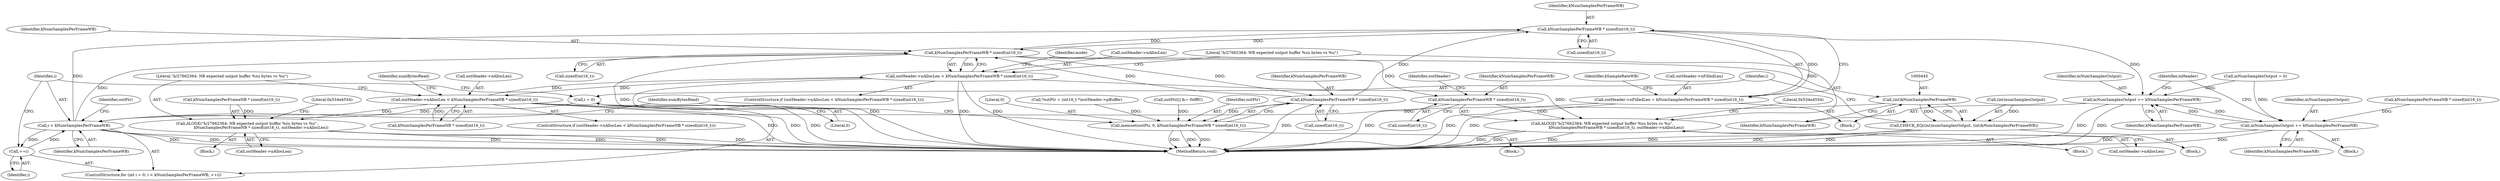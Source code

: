 digraph "0_Android_44749eb4f273f0eb681d0fa013e3beef754fa687@API" {
"1000509" [label="(Call,kNumSamplesPerFrameWB * sizeof(int16_t))"];
"1000403" [label="(Call,kNumSamplesPerFrameWB * sizeof(int16_t))"];
"1000320" [label="(Call,kNumSamplesPerFrameWB * sizeof(int16_t))"];
"1000452" [label="(Call,i < kNumSamplesPerFrameWB)"];
"1000449" [label="(Call,i = 0)"];
"1000455" [label="(Call,++i)"];
"1000444" [label="(Call,(int)kNumSamplesPerFrameWB)"];
"1000509" [label="(Call,kNumSamplesPerFrameWB * sizeof(int16_t))"];
"1000316" [label="(Call,outHeader->nAllocLen < kNumSamplesPerFrameWB * sizeof(int16_t))"];
"1000221" [label="(Call,outHeader->nAllocLen < kNumSamplesPerFrameNB * sizeof(int16_t))"];
"1000230" [label="(Call,ALOGE(\"b/27662364: NB expected output buffer %zu bytes vs %u\",\n                       kNumSamplesPerFrameNB * sizeof(int16_t), outHeader->nAllocLen))"];
"1000325" [label="(Call,ALOGE(\"b/27662364: WB expected output buffer %zu bytes vs %u\",\n                       kNumSamplesPerFrameWB * sizeof(int16_t), outHeader->nAllocLen))"];
"1000327" [label="(Call,kNumSamplesPerFrameWB * sizeof(int16_t))"];
"1000400" [label="(Call,memset(outPtr, 0, kNumSamplesPerFrameWB * sizeof(int16_t)))"];
"1000505" [label="(Call,outHeader->nFilledLen = kNumSamplesPerFrameWB * sizeof(int16_t))"];
"1000514" [label="(Call,mNumSamplesOutput += kNumSamplesPerFrameWB)"];
"1000500" [label="(Call,mNumSamplesOutput += kNumSamplesPerFrameNB)"];
"1000440" [label="(Call,CHECK_EQ((int)numSamplesOutput, (int)kNumSamplesPerFrameWB))"];
"1000405" [label="(Call,sizeof(int16_t))"];
"1000556" [label="(MethodReturn,void)"];
"1000464" [label="(Identifier,numBytesRead)"];
"1000509" [label="(Call,kNumSamplesPerFrameWB * sizeof(int16_t))"];
"1000399" [label="(Block,)"];
"1000401" [label="(Identifier,outPtr)"];
"1000516" [label="(Identifier,kNumSamplesPerFrameWB)"];
"1000440" [label="(Call,CHECK_EQ((int)numSamplesOutput, (int)kNumSamplesPerFrameWB))"];
"1000240" [label="(Literal,0x534e4554)"];
"1000452" [label="(Call,i < kNumSamplesPerFrameWB)"];
"1000315" [label="(ControlStructure,if (outHeader->nAllocLen < kNumSamplesPerFrameWB * sizeof(int16_t)))"];
"1000324" [label="(Block,)"];
"1000506" [label="(Call,outHeader->nFilledLen)"];
"1000446" [label="(Identifier,kNumSamplesPerFrameWB)"];
"1000402" [label="(Literal,0)"];
"1000321" [label="(Identifier,kNumSamplesPerFrameWB)"];
"1000502" [label="(Identifier,kNumSamplesPerFrameNB)"];
"1000454" [label="(Identifier,kNumSamplesPerFrameWB)"];
"1000453" [label="(Identifier,i)"];
"1000490" [label="(Block,)"];
"1000332" [label="(Identifier,outHeader)"];
"1000451" [label="(Literal,0)"];
"1000504" [label="(Block,)"];
"1000404" [label="(Identifier,kNumSamplesPerFrameWB)"];
"1000444" [label="(Call,(int)kNumSamplesPerFrameWB)"];
"1000222" [label="(Call,outHeader->nAllocLen)"];
"1000511" [label="(Call,sizeof(int16_t))"];
"1000225" [label="(Call,kNumSamplesPerFrameNB * sizeof(int16_t))"];
"1000232" [label="(Call,kNumSamplesPerFrameNB * sizeof(int16_t))"];
"1000329" [label="(Call,sizeof(int16_t))"];
"1000515" [label="(Identifier,mNumSamplesOutput)"];
"1000403" [label="(Call,kNumSamplesPerFrameWB * sizeof(int16_t))"];
"1000320" [label="(Call,kNumSamplesPerFrameWB * sizeof(int16_t))"];
"1000460" [label="(Identifier,outPtr)"];
"1000456" [label="(Identifier,i)"];
"1000450" [label="(Identifier,i)"];
"1000230" [label="(Call,ALOGE(\"b/27662364: NB expected output buffer %zu bytes vs %u\",\n                       kNumSamplesPerFrameNB * sizeof(int16_t), outHeader->nAllocLen))"];
"1000514" [label="(Call,mNumSamplesOutput += kNumSamplesPerFrameWB)"];
"1000317" [label="(Call,outHeader->nAllocLen)"];
"1000520" [label="(Identifier,inHeader)"];
"1000316" [label="(Call,outHeader->nAllocLen < kNumSamplesPerFrameWB * sizeof(int16_t))"];
"1000231" [label="(Literal,\"b/27662364: NB expected output buffer %zu bytes vs %u\")"];
"1000400" [label="(Call,memset(outPtr, 0, kNumSamplesPerFrameWB * sizeof(int16_t)))"];
"1000322" [label="(Call,sizeof(int16_t))"];
"1000236" [label="(Call,outHeader->nAllocLen)"];
"1000326" [label="(Literal,\"b/27662364: WB expected output buffer %zu bytes vs %u\")"];
"1000348" [label="(Identifier,mode)"];
"1000220" [label="(ControlStructure,if (outHeader->nAllocLen < kNumSamplesPerFrameNB * sizeof(int16_t)))"];
"1000510" [label="(Identifier,kNumSamplesPerFrameWB)"];
"1000325" [label="(Call,ALOGE(\"b/27662364: WB expected output buffer %zu bytes vs %u\",\n                       kNumSamplesPerFrameWB * sizeof(int16_t), outHeader->nAllocLen))"];
"1000388" [label="(Call,*outPtr = (int16_t *)outHeader->pBuffer)"];
"1000447" [label="(ControlStructure,for (int i = 0; i < kNumSamplesPerFrameWB; ++i))"];
"1000327" [label="(Call,kNumSamplesPerFrameWB * sizeof(int16_t))"];
"1000221" [label="(Call,outHeader->nAllocLen < kNumSamplesPerFrameNB * sizeof(int16_t))"];
"1000412" [label="(Block,)"];
"1000501" [label="(Identifier,mNumSamplesOutput)"];
"1000201" [label="(Call,mNumSamplesOutput = 0)"];
"1000495" [label="(Call,kNumSamplesPerFrameNB * sizeof(int16_t))"];
"1000505" [label="(Call,outHeader->nFilledLen = kNumSamplesPerFrameWB * sizeof(int16_t))"];
"1000229" [label="(Block,)"];
"1000513" [label="(Identifier,kSampleRateWB)"];
"1000500" [label="(Call,mNumSamplesOutput += kNumSamplesPerFrameNB)"];
"1000449" [label="(Call,i = 0)"];
"1000335" [label="(Literal,0x534e4554)"];
"1000328" [label="(Identifier,kNumSamplesPerFrameWB)"];
"1000441" [label="(Call,(int)numSamplesOutput)"];
"1000455" [label="(Call,++i)"];
"1000331" [label="(Call,outHeader->nAllocLen)"];
"1000252" [label="(Identifier,numBytesRead)"];
"1000458" [label="(Call,outPtr[i] &= 0xfffC)"];
"1000509" -> "1000505"  [label="AST: "];
"1000509" -> "1000511"  [label="CFG: "];
"1000510" -> "1000509"  [label="AST: "];
"1000511" -> "1000509"  [label="AST: "];
"1000505" -> "1000509"  [label="CFG: "];
"1000509" -> "1000320"  [label="DDG: "];
"1000509" -> "1000505"  [label="DDG: "];
"1000403" -> "1000509"  [label="DDG: "];
"1000320" -> "1000509"  [label="DDG: "];
"1000452" -> "1000509"  [label="DDG: "];
"1000509" -> "1000514"  [label="DDG: "];
"1000403" -> "1000400"  [label="AST: "];
"1000403" -> "1000405"  [label="CFG: "];
"1000404" -> "1000403"  [label="AST: "];
"1000405" -> "1000403"  [label="AST: "];
"1000400" -> "1000403"  [label="CFG: "];
"1000403" -> "1000556"  [label="DDG: "];
"1000403" -> "1000320"  [label="DDG: "];
"1000403" -> "1000400"  [label="DDG: "];
"1000320" -> "1000403"  [label="DDG: "];
"1000320" -> "1000316"  [label="AST: "];
"1000320" -> "1000322"  [label="CFG: "];
"1000321" -> "1000320"  [label="AST: "];
"1000322" -> "1000320"  [label="AST: "];
"1000316" -> "1000320"  [label="CFG: "];
"1000320" -> "1000556"  [label="DDG: "];
"1000320" -> "1000316"  [label="DDG: "];
"1000452" -> "1000320"  [label="DDG: "];
"1000320" -> "1000327"  [label="DDG: "];
"1000320" -> "1000444"  [label="DDG: "];
"1000452" -> "1000447"  [label="AST: "];
"1000452" -> "1000454"  [label="CFG: "];
"1000453" -> "1000452"  [label="AST: "];
"1000454" -> "1000452"  [label="AST: "];
"1000460" -> "1000452"  [label="CFG: "];
"1000464" -> "1000452"  [label="CFG: "];
"1000452" -> "1000556"  [label="DDG: "];
"1000452" -> "1000556"  [label="DDG: "];
"1000452" -> "1000556"  [label="DDG: "];
"1000449" -> "1000452"  [label="DDG: "];
"1000455" -> "1000452"  [label="DDG: "];
"1000444" -> "1000452"  [label="DDG: "];
"1000452" -> "1000455"  [label="DDG: "];
"1000449" -> "1000447"  [label="AST: "];
"1000449" -> "1000451"  [label="CFG: "];
"1000450" -> "1000449"  [label="AST: "];
"1000451" -> "1000449"  [label="AST: "];
"1000453" -> "1000449"  [label="CFG: "];
"1000455" -> "1000447"  [label="AST: "];
"1000455" -> "1000456"  [label="CFG: "];
"1000456" -> "1000455"  [label="AST: "];
"1000453" -> "1000455"  [label="CFG: "];
"1000444" -> "1000440"  [label="AST: "];
"1000444" -> "1000446"  [label="CFG: "];
"1000445" -> "1000444"  [label="AST: "];
"1000446" -> "1000444"  [label="AST: "];
"1000440" -> "1000444"  [label="CFG: "];
"1000444" -> "1000440"  [label="DDG: "];
"1000316" -> "1000315"  [label="AST: "];
"1000317" -> "1000316"  [label="AST: "];
"1000326" -> "1000316"  [label="CFG: "];
"1000348" -> "1000316"  [label="CFG: "];
"1000316" -> "1000556"  [label="DDG: "];
"1000316" -> "1000556"  [label="DDG: "];
"1000316" -> "1000556"  [label="DDG: "];
"1000316" -> "1000221"  [label="DDG: "];
"1000221" -> "1000316"  [label="DDG: "];
"1000316" -> "1000325"  [label="DDG: "];
"1000221" -> "1000220"  [label="AST: "];
"1000221" -> "1000225"  [label="CFG: "];
"1000222" -> "1000221"  [label="AST: "];
"1000225" -> "1000221"  [label="AST: "];
"1000231" -> "1000221"  [label="CFG: "];
"1000252" -> "1000221"  [label="CFG: "];
"1000221" -> "1000556"  [label="DDG: "];
"1000221" -> "1000556"  [label="DDG: "];
"1000221" -> "1000556"  [label="DDG: "];
"1000225" -> "1000221"  [label="DDG: "];
"1000221" -> "1000230"  [label="DDG: "];
"1000230" -> "1000229"  [label="AST: "];
"1000230" -> "1000236"  [label="CFG: "];
"1000231" -> "1000230"  [label="AST: "];
"1000232" -> "1000230"  [label="AST: "];
"1000236" -> "1000230"  [label="AST: "];
"1000240" -> "1000230"  [label="CFG: "];
"1000230" -> "1000556"  [label="DDG: "];
"1000230" -> "1000556"  [label="DDG: "];
"1000230" -> "1000556"  [label="DDG: "];
"1000232" -> "1000230"  [label="DDG: "];
"1000325" -> "1000324"  [label="AST: "];
"1000325" -> "1000331"  [label="CFG: "];
"1000326" -> "1000325"  [label="AST: "];
"1000327" -> "1000325"  [label="AST: "];
"1000331" -> "1000325"  [label="AST: "];
"1000335" -> "1000325"  [label="CFG: "];
"1000325" -> "1000556"  [label="DDG: "];
"1000325" -> "1000556"  [label="DDG: "];
"1000325" -> "1000556"  [label="DDG: "];
"1000327" -> "1000325"  [label="DDG: "];
"1000327" -> "1000329"  [label="CFG: "];
"1000328" -> "1000327"  [label="AST: "];
"1000329" -> "1000327"  [label="AST: "];
"1000332" -> "1000327"  [label="CFG: "];
"1000327" -> "1000556"  [label="DDG: "];
"1000400" -> "1000399"  [label="AST: "];
"1000401" -> "1000400"  [label="AST: "];
"1000402" -> "1000400"  [label="AST: "];
"1000464" -> "1000400"  [label="CFG: "];
"1000400" -> "1000556"  [label="DDG: "];
"1000400" -> "1000556"  [label="DDG: "];
"1000400" -> "1000556"  [label="DDG: "];
"1000458" -> "1000400"  [label="DDG: "];
"1000388" -> "1000400"  [label="DDG: "];
"1000505" -> "1000504"  [label="AST: "];
"1000506" -> "1000505"  [label="AST: "];
"1000513" -> "1000505"  [label="CFG: "];
"1000505" -> "1000556"  [label="DDG: "];
"1000505" -> "1000556"  [label="DDG: "];
"1000514" -> "1000504"  [label="AST: "];
"1000514" -> "1000516"  [label="CFG: "];
"1000515" -> "1000514"  [label="AST: "];
"1000516" -> "1000514"  [label="AST: "];
"1000520" -> "1000514"  [label="CFG: "];
"1000514" -> "1000556"  [label="DDG: "];
"1000514" -> "1000556"  [label="DDG: "];
"1000514" -> "1000500"  [label="DDG: "];
"1000500" -> "1000514"  [label="DDG: "];
"1000201" -> "1000514"  [label="DDG: "];
"1000500" -> "1000490"  [label="AST: "];
"1000500" -> "1000502"  [label="CFG: "];
"1000501" -> "1000500"  [label="AST: "];
"1000502" -> "1000500"  [label="AST: "];
"1000520" -> "1000500"  [label="CFG: "];
"1000500" -> "1000556"  [label="DDG: "];
"1000500" -> "1000556"  [label="DDG: "];
"1000495" -> "1000500"  [label="DDG: "];
"1000201" -> "1000500"  [label="DDG: "];
"1000440" -> "1000412"  [label="AST: "];
"1000441" -> "1000440"  [label="AST: "];
"1000450" -> "1000440"  [label="CFG: "];
"1000440" -> "1000556"  [label="DDG: "];
"1000440" -> "1000556"  [label="DDG: "];
"1000440" -> "1000556"  [label="DDG: "];
"1000441" -> "1000440"  [label="DDG: "];
}
